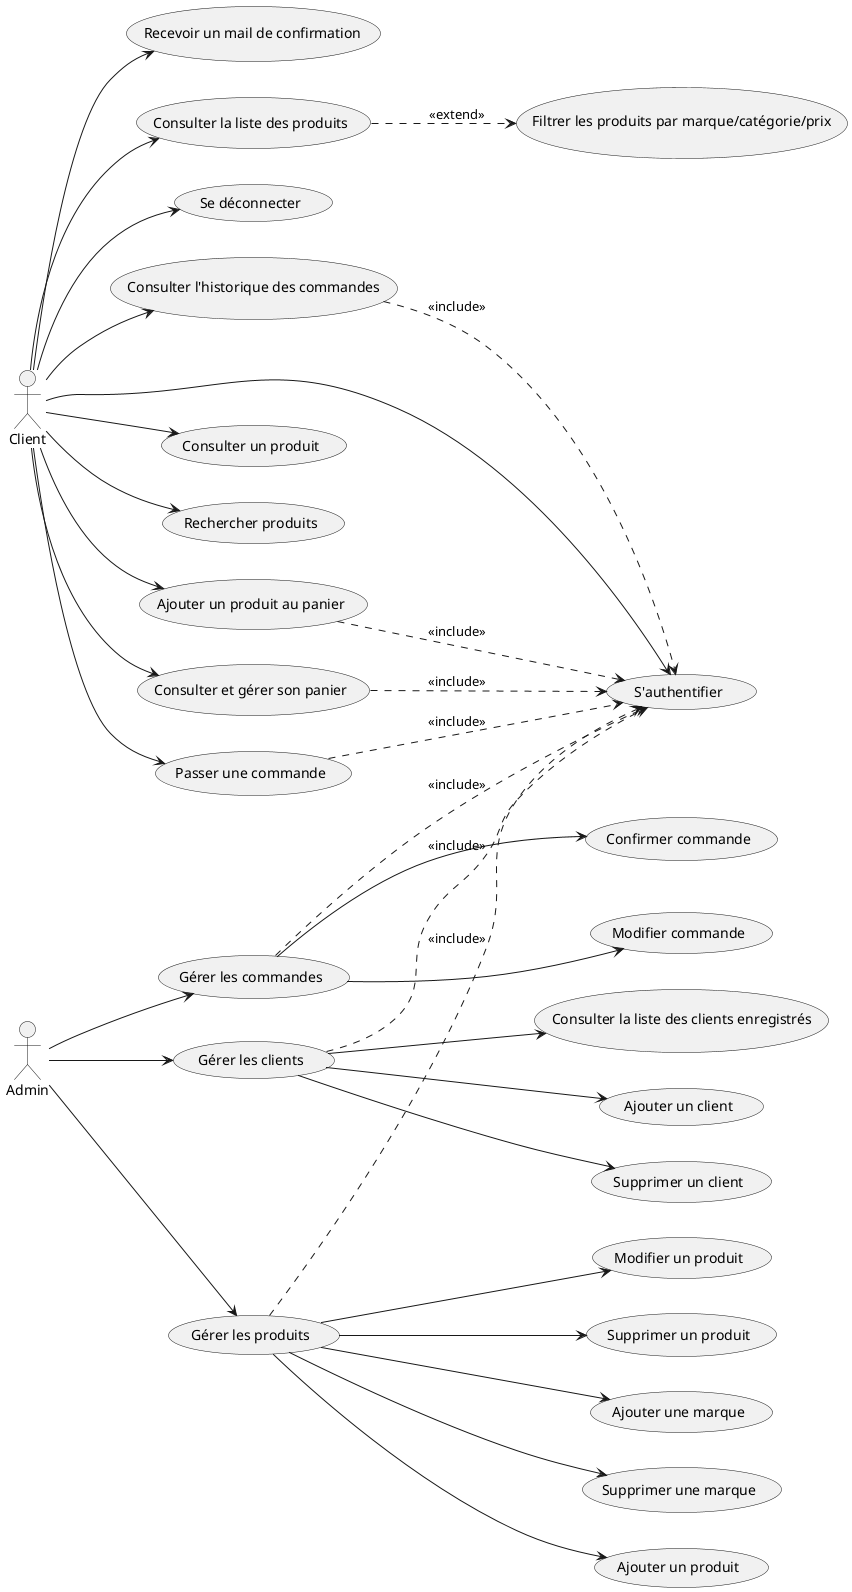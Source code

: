 @startuml
left to right direction

actor Client
actor Admin

' Cas d'utilisation Client
Client --> (S'authentifier)

Client --> (Consulter la liste des produits)
Client --> (Consulter un produit)
Client --> (Rechercher produits)

(Consulter la liste des produits) ..> (Filtrer les produits par marque/catégorie/prix) : <<extend>>

Client --> (Ajouter un produit au panier)
Client --> (Consulter et gérer son panier)
Client --> (Passer une commande)
Client --> (Recevoir un mail de confirmation)
Client --> (Consulter l'historique des commandes)
Client --> (Se déconnecter)

' Relations includes
(Passer une commande) ..> (S'authentifier) : <<include>>
(Ajouter un produit au panier) ..> (S'authentifier) : <<include>>
(Consulter et gérer son panier) ..> (S'authentifier) : <<include>>
(Consulter l'historique des commandes) ..> (S'authentifier) : <<include>>

' Cas d'utilisation Admin
Admin --> (Gérer les clients)
(Gérer les clients) --> (Consulter la liste des clients enregistrés)
(Gérer les clients) --> (Ajouter un client)
(Gérer les clients) --> (Supprimer un client)

Admin --> (Gérer les produits)
(Gérer les produits) --> (Ajouter un produit)
(Gérer les produits) --> (Modifier un produit)
(Gérer les produits) --> (Supprimer un produit)
(Gérer les produits) --> (Ajouter une marque)
(Gérer les produits) --> (Supprimer une marque)

Admin --> (Gérer les commandes)
(Gérer les commandes) --> (Modifier commande)
(Gérer les commandes) --> (Confirmer commande)

' Relations includes pour Admin
(Gérer les clients) ..> (S'authentifier) : <<include>>
(Gérer les produits) ..> (S'authentifier) : <<include>>
(Gérer les commandes) ..> (S'authentifier) : <<include>>

@enduml
